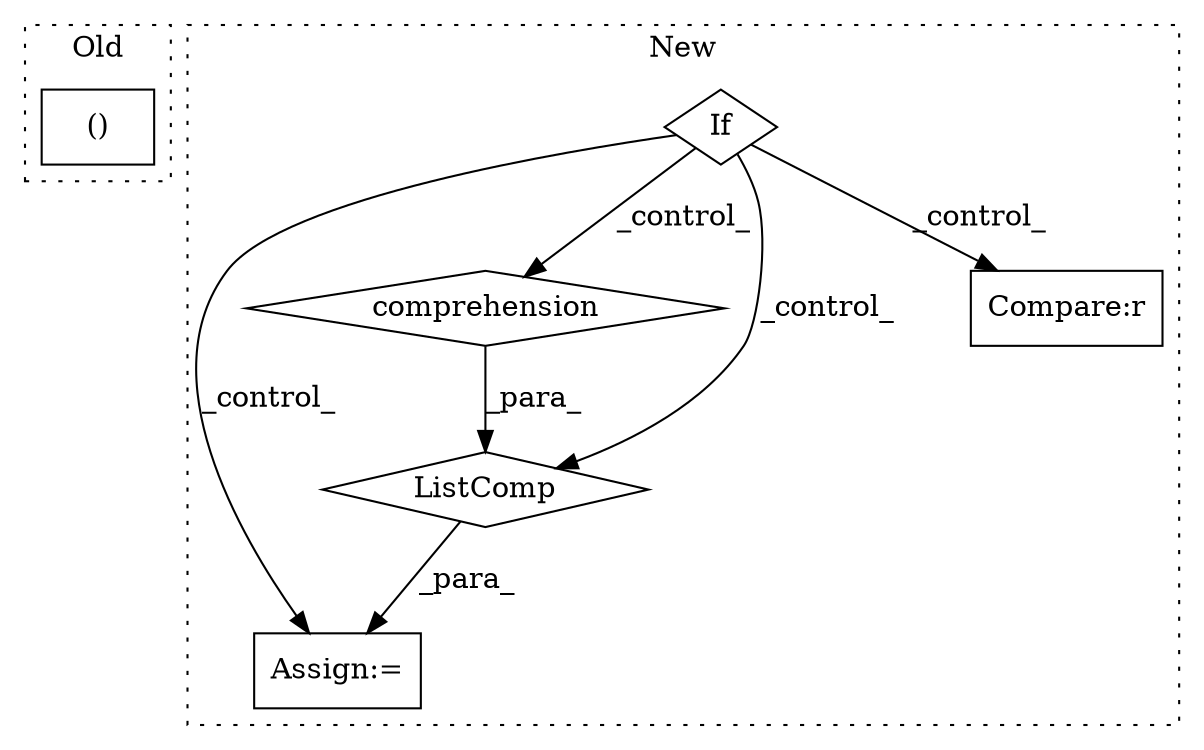digraph G {
subgraph cluster0 {
1 [label="()" a="54" s="6881" l="6" shape="box"];
label = "Old";
style="dotted";
}
subgraph cluster1 {
2 [label="If" a="96" s="7956,7990" l="3,68" shape="diamond"];
3 [label="Assign:=" a="68" s="8214" l="3" shape="box"];
4 [label="comprehension" a="45" s="8079" l="3" shape="diamond"];
5 [label="ListComp" a="106" s="8068" l="53" shape="diamond"];
6 [label="Compare:r" a="40" s="8236" l="24" shape="box"];
label = "New";
style="dotted";
}
2 -> 5 [label="_control_"];
2 -> 3 [label="_control_"];
2 -> 4 [label="_control_"];
2 -> 6 [label="_control_"];
4 -> 5 [label="_para_"];
5 -> 3 [label="_para_"];
}